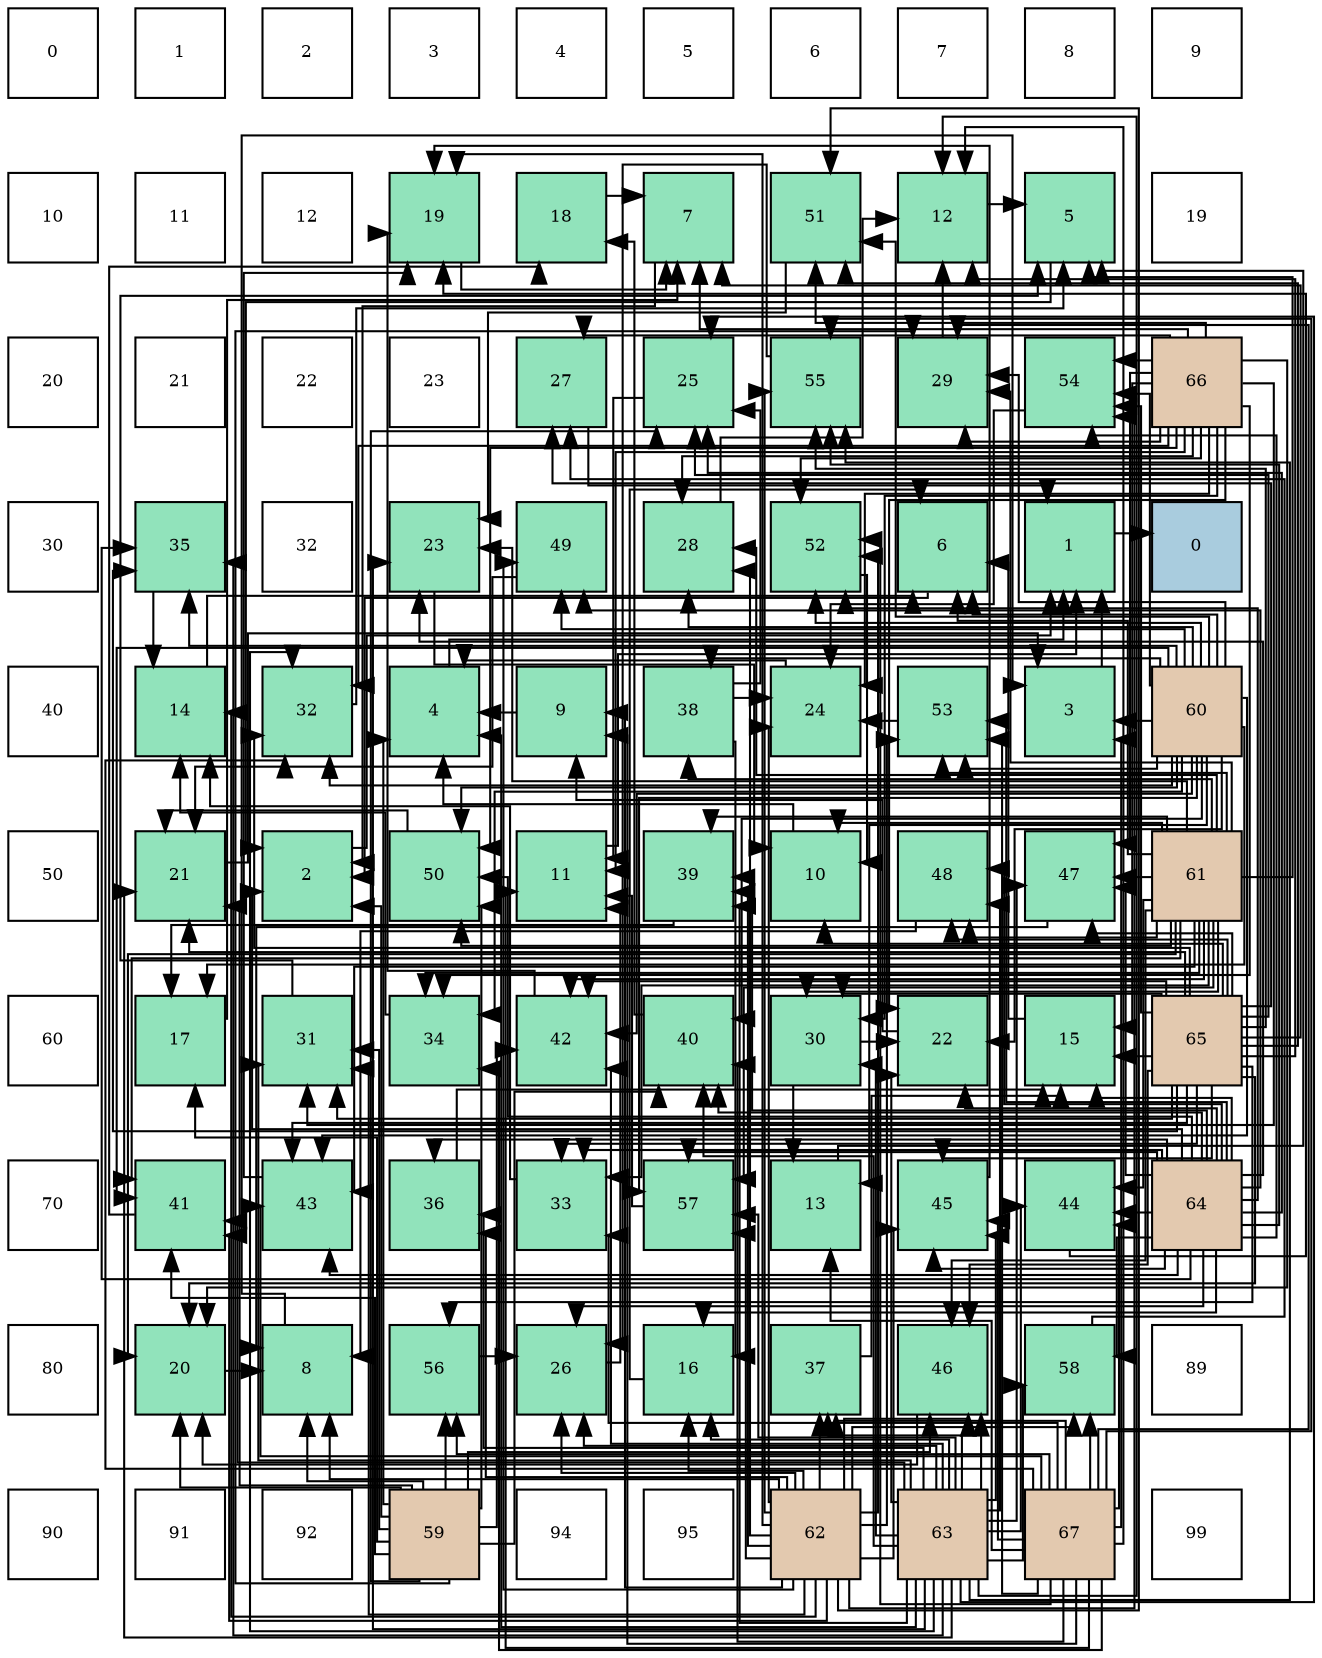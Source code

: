 digraph layout{
 rankdir=TB;
 splines=ortho;
 node [style=filled shape=square fixedsize=true width=0.6];
0[label="0", fontsize=8, fillcolor="#ffffff"];
1[label="1", fontsize=8, fillcolor="#ffffff"];
2[label="2", fontsize=8, fillcolor="#ffffff"];
3[label="3", fontsize=8, fillcolor="#ffffff"];
4[label="4", fontsize=8, fillcolor="#ffffff"];
5[label="5", fontsize=8, fillcolor="#ffffff"];
6[label="6", fontsize=8, fillcolor="#ffffff"];
7[label="7", fontsize=8, fillcolor="#ffffff"];
8[label="8", fontsize=8, fillcolor="#ffffff"];
9[label="9", fontsize=8, fillcolor="#ffffff"];
10[label="10", fontsize=8, fillcolor="#ffffff"];
11[label="11", fontsize=8, fillcolor="#ffffff"];
12[label="12", fontsize=8, fillcolor="#ffffff"];
13[label="19", fontsize=8, fillcolor="#91e3bb"];
14[label="18", fontsize=8, fillcolor="#91e3bb"];
15[label="7", fontsize=8, fillcolor="#91e3bb"];
16[label="51", fontsize=8, fillcolor="#91e3bb"];
17[label="12", fontsize=8, fillcolor="#91e3bb"];
18[label="5", fontsize=8, fillcolor="#91e3bb"];
19[label="19", fontsize=8, fillcolor="#ffffff"];
20[label="20", fontsize=8, fillcolor="#ffffff"];
21[label="21", fontsize=8, fillcolor="#ffffff"];
22[label="22", fontsize=8, fillcolor="#ffffff"];
23[label="23", fontsize=8, fillcolor="#ffffff"];
24[label="27", fontsize=8, fillcolor="#91e3bb"];
25[label="25", fontsize=8, fillcolor="#91e3bb"];
26[label="55", fontsize=8, fillcolor="#91e3bb"];
27[label="29", fontsize=8, fillcolor="#91e3bb"];
28[label="54", fontsize=8, fillcolor="#91e3bb"];
29[label="66", fontsize=8, fillcolor="#e3c9af"];
30[label="30", fontsize=8, fillcolor="#ffffff"];
31[label="35", fontsize=8, fillcolor="#91e3bb"];
32[label="32", fontsize=8, fillcolor="#ffffff"];
33[label="23", fontsize=8, fillcolor="#91e3bb"];
34[label="49", fontsize=8, fillcolor="#91e3bb"];
35[label="28", fontsize=8, fillcolor="#91e3bb"];
36[label="52", fontsize=8, fillcolor="#91e3bb"];
37[label="6", fontsize=8, fillcolor="#91e3bb"];
38[label="1", fontsize=8, fillcolor="#91e3bb"];
39[label="0", fontsize=8, fillcolor="#a9ccde"];
40[label="40", fontsize=8, fillcolor="#ffffff"];
41[label="14", fontsize=8, fillcolor="#91e3bb"];
42[label="32", fontsize=8, fillcolor="#91e3bb"];
43[label="4", fontsize=8, fillcolor="#91e3bb"];
44[label="9", fontsize=8, fillcolor="#91e3bb"];
45[label="38", fontsize=8, fillcolor="#91e3bb"];
46[label="24", fontsize=8, fillcolor="#91e3bb"];
47[label="53", fontsize=8, fillcolor="#91e3bb"];
48[label="3", fontsize=8, fillcolor="#91e3bb"];
49[label="60", fontsize=8, fillcolor="#e3c9af"];
50[label="50", fontsize=8, fillcolor="#ffffff"];
51[label="21", fontsize=8, fillcolor="#91e3bb"];
52[label="2", fontsize=8, fillcolor="#91e3bb"];
53[label="50", fontsize=8, fillcolor="#91e3bb"];
54[label="11", fontsize=8, fillcolor="#91e3bb"];
55[label="39", fontsize=8, fillcolor="#91e3bb"];
56[label="10", fontsize=8, fillcolor="#91e3bb"];
57[label="48", fontsize=8, fillcolor="#91e3bb"];
58[label="47", fontsize=8, fillcolor="#91e3bb"];
59[label="61", fontsize=8, fillcolor="#e3c9af"];
60[label="60", fontsize=8, fillcolor="#ffffff"];
61[label="17", fontsize=8, fillcolor="#91e3bb"];
62[label="31", fontsize=8, fillcolor="#91e3bb"];
63[label="34", fontsize=8, fillcolor="#91e3bb"];
64[label="42", fontsize=8, fillcolor="#91e3bb"];
65[label="40", fontsize=8, fillcolor="#91e3bb"];
66[label="30", fontsize=8, fillcolor="#91e3bb"];
67[label="22", fontsize=8, fillcolor="#91e3bb"];
68[label="15", fontsize=8, fillcolor="#91e3bb"];
69[label="65", fontsize=8, fillcolor="#e3c9af"];
70[label="70", fontsize=8, fillcolor="#ffffff"];
71[label="41", fontsize=8, fillcolor="#91e3bb"];
72[label="43", fontsize=8, fillcolor="#91e3bb"];
73[label="36", fontsize=8, fillcolor="#91e3bb"];
74[label="33", fontsize=8, fillcolor="#91e3bb"];
75[label="57", fontsize=8, fillcolor="#91e3bb"];
76[label="13", fontsize=8, fillcolor="#91e3bb"];
77[label="45", fontsize=8, fillcolor="#91e3bb"];
78[label="44", fontsize=8, fillcolor="#91e3bb"];
79[label="64", fontsize=8, fillcolor="#e3c9af"];
80[label="80", fontsize=8, fillcolor="#ffffff"];
81[label="20", fontsize=8, fillcolor="#91e3bb"];
82[label="8", fontsize=8, fillcolor="#91e3bb"];
83[label="56", fontsize=8, fillcolor="#91e3bb"];
84[label="26", fontsize=8, fillcolor="#91e3bb"];
85[label="16", fontsize=8, fillcolor="#91e3bb"];
86[label="37", fontsize=8, fillcolor="#91e3bb"];
87[label="46", fontsize=8, fillcolor="#91e3bb"];
88[label="58", fontsize=8, fillcolor="#91e3bb"];
89[label="89", fontsize=8, fillcolor="#ffffff"];
90[label="90", fontsize=8, fillcolor="#ffffff"];
91[label="91", fontsize=8, fillcolor="#ffffff"];
92[label="92", fontsize=8, fillcolor="#ffffff"];
93[label="59", fontsize=8, fillcolor="#e3c9af"];
94[label="94", fontsize=8, fillcolor="#ffffff"];
95[label="95", fontsize=8, fillcolor="#ffffff"];
96[label="62", fontsize=8, fillcolor="#e3c9af"];
97[label="63", fontsize=8, fillcolor="#e3c9af"];
98[label="67", fontsize=8, fillcolor="#e3c9af"];
99[label="99", fontsize=8, fillcolor="#ffffff"];
edge [constraint=false, style=vis];38 -> 39;
52 -> 38;
48 -> 38;
43 -> 38;
18 -> 52;
37 -> 52;
15 -> 52;
82 -> 48;
44 -> 43;
56 -> 43;
54 -> 38;
17 -> 18;
76 -> 18;
41 -> 37;
68 -> 37;
85 -> 37;
61 -> 15;
14 -> 15;
13 -> 15;
81 -> 82;
51 -> 48;
67 -> 44;
33 -> 56;
46 -> 43;
25 -> 54;
84 -> 54;
24 -> 38;
35 -> 17;
27 -> 17;
66 -> 76;
66 -> 67;
62 -> 18;
42 -> 18;
74 -> 41;
63 -> 41;
31 -> 41;
73 -> 68;
86 -> 68;
45 -> 85;
45 -> 46;
45 -> 25;
55 -> 61;
65 -> 14;
71 -> 14;
64 -> 13;
72 -> 13;
78 -> 13;
77 -> 13;
87 -> 81;
58 -> 82;
57 -> 82;
34 -> 51;
53 -> 51;
16 -> 33;
36 -> 56;
47 -> 46;
28 -> 46;
26 -> 84;
83 -> 84;
75 -> 54;
88 -> 24;
93 -> 52;
93 -> 43;
93 -> 82;
93 -> 61;
93 -> 81;
93 -> 51;
93 -> 25;
93 -> 27;
93 -> 62;
93 -> 65;
93 -> 71;
93 -> 64;
93 -> 87;
93 -> 53;
93 -> 83;
49 -> 48;
49 -> 37;
49 -> 76;
49 -> 61;
49 -> 67;
49 -> 35;
49 -> 27;
49 -> 42;
49 -> 63;
49 -> 31;
49 -> 45;
49 -> 65;
49 -> 71;
49 -> 64;
49 -> 72;
49 -> 34;
49 -> 53;
49 -> 16;
49 -> 36;
49 -> 47;
49 -> 28;
49 -> 75;
59 -> 18;
59 -> 37;
59 -> 56;
59 -> 81;
59 -> 33;
59 -> 35;
59 -> 27;
59 -> 66;
59 -> 74;
59 -> 63;
59 -> 45;
59 -> 55;
59 -> 71;
59 -> 64;
59 -> 72;
59 -> 78;
59 -> 87;
59 -> 58;
59 -> 57;
59 -> 53;
59 -> 47;
59 -> 75;
96 -> 82;
96 -> 44;
96 -> 41;
96 -> 85;
96 -> 13;
96 -> 46;
96 -> 84;
96 -> 35;
96 -> 62;
96 -> 73;
96 -> 86;
96 -> 55;
96 -> 71;
96 -> 77;
96 -> 87;
96 -> 34;
96 -> 16;
96 -> 36;
96 -> 47;
96 -> 28;
96 -> 26;
96 -> 75;
96 -> 88;
97 -> 43;
97 -> 17;
97 -> 85;
97 -> 51;
97 -> 67;
97 -> 33;
97 -> 25;
97 -> 84;
97 -> 66;
97 -> 62;
97 -> 42;
97 -> 31;
97 -> 73;
97 -> 86;
97 -> 55;
97 -> 65;
97 -> 71;
97 -> 64;
97 -> 78;
97 -> 77;
97 -> 87;
97 -> 58;
97 -> 57;
97 -> 26;
97 -> 75;
97 -> 88;
79 -> 52;
79 -> 68;
79 -> 85;
79 -> 67;
79 -> 33;
79 -> 25;
79 -> 84;
79 -> 74;
79 -> 31;
79 -> 73;
79 -> 55;
79 -> 65;
79 -> 72;
79 -> 78;
79 -> 77;
79 -> 58;
79 -> 57;
79 -> 34;
79 -> 53;
79 -> 36;
79 -> 47;
79 -> 28;
79 -> 26;
79 -> 75;
79 -> 88;
69 -> 15;
69 -> 56;
69 -> 17;
69 -> 68;
69 -> 81;
69 -> 51;
69 -> 25;
69 -> 24;
69 -> 66;
69 -> 62;
69 -> 42;
69 -> 74;
69 -> 31;
69 -> 64;
69 -> 72;
69 -> 77;
69 -> 87;
69 -> 58;
69 -> 57;
69 -> 16;
69 -> 28;
69 -> 26;
69 -> 83;
29 -> 15;
29 -> 54;
29 -> 68;
29 -> 81;
29 -> 67;
29 -> 46;
29 -> 24;
29 -> 35;
29 -> 27;
29 -> 66;
29 -> 62;
29 -> 42;
29 -> 63;
29 -> 58;
29 -> 53;
29 -> 16;
29 -> 36;
29 -> 28;
98 -> 48;
98 -> 44;
98 -> 54;
98 -> 17;
98 -> 76;
98 -> 27;
98 -> 42;
98 -> 74;
98 -> 63;
98 -> 86;
98 -> 65;
98 -> 72;
98 -> 78;
98 -> 77;
98 -> 36;
98 -> 47;
98 -> 26;
98 -> 83;
98 -> 88;
edge [constraint=true, style=invis];
0 -> 10 -> 20 -> 30 -> 40 -> 50 -> 60 -> 70 -> 80 -> 90;
1 -> 11 -> 21 -> 31 -> 41 -> 51 -> 61 -> 71 -> 81 -> 91;
2 -> 12 -> 22 -> 32 -> 42 -> 52 -> 62 -> 72 -> 82 -> 92;
3 -> 13 -> 23 -> 33 -> 43 -> 53 -> 63 -> 73 -> 83 -> 93;
4 -> 14 -> 24 -> 34 -> 44 -> 54 -> 64 -> 74 -> 84 -> 94;
5 -> 15 -> 25 -> 35 -> 45 -> 55 -> 65 -> 75 -> 85 -> 95;
6 -> 16 -> 26 -> 36 -> 46 -> 56 -> 66 -> 76 -> 86 -> 96;
7 -> 17 -> 27 -> 37 -> 47 -> 57 -> 67 -> 77 -> 87 -> 97;
8 -> 18 -> 28 -> 38 -> 48 -> 58 -> 68 -> 78 -> 88 -> 98;
9 -> 19 -> 29 -> 39 -> 49 -> 59 -> 69 -> 79 -> 89 -> 99;
rank = same {0 -> 1 -> 2 -> 3 -> 4 -> 5 -> 6 -> 7 -> 8 -> 9};
rank = same {10 -> 11 -> 12 -> 13 -> 14 -> 15 -> 16 -> 17 -> 18 -> 19};
rank = same {20 -> 21 -> 22 -> 23 -> 24 -> 25 -> 26 -> 27 -> 28 -> 29};
rank = same {30 -> 31 -> 32 -> 33 -> 34 -> 35 -> 36 -> 37 -> 38 -> 39};
rank = same {40 -> 41 -> 42 -> 43 -> 44 -> 45 -> 46 -> 47 -> 48 -> 49};
rank = same {50 -> 51 -> 52 -> 53 -> 54 -> 55 -> 56 -> 57 -> 58 -> 59};
rank = same {60 -> 61 -> 62 -> 63 -> 64 -> 65 -> 66 -> 67 -> 68 -> 69};
rank = same {70 -> 71 -> 72 -> 73 -> 74 -> 75 -> 76 -> 77 -> 78 -> 79};
rank = same {80 -> 81 -> 82 -> 83 -> 84 -> 85 -> 86 -> 87 -> 88 -> 89};
rank = same {90 -> 91 -> 92 -> 93 -> 94 -> 95 -> 96 -> 97 -> 98 -> 99};
}